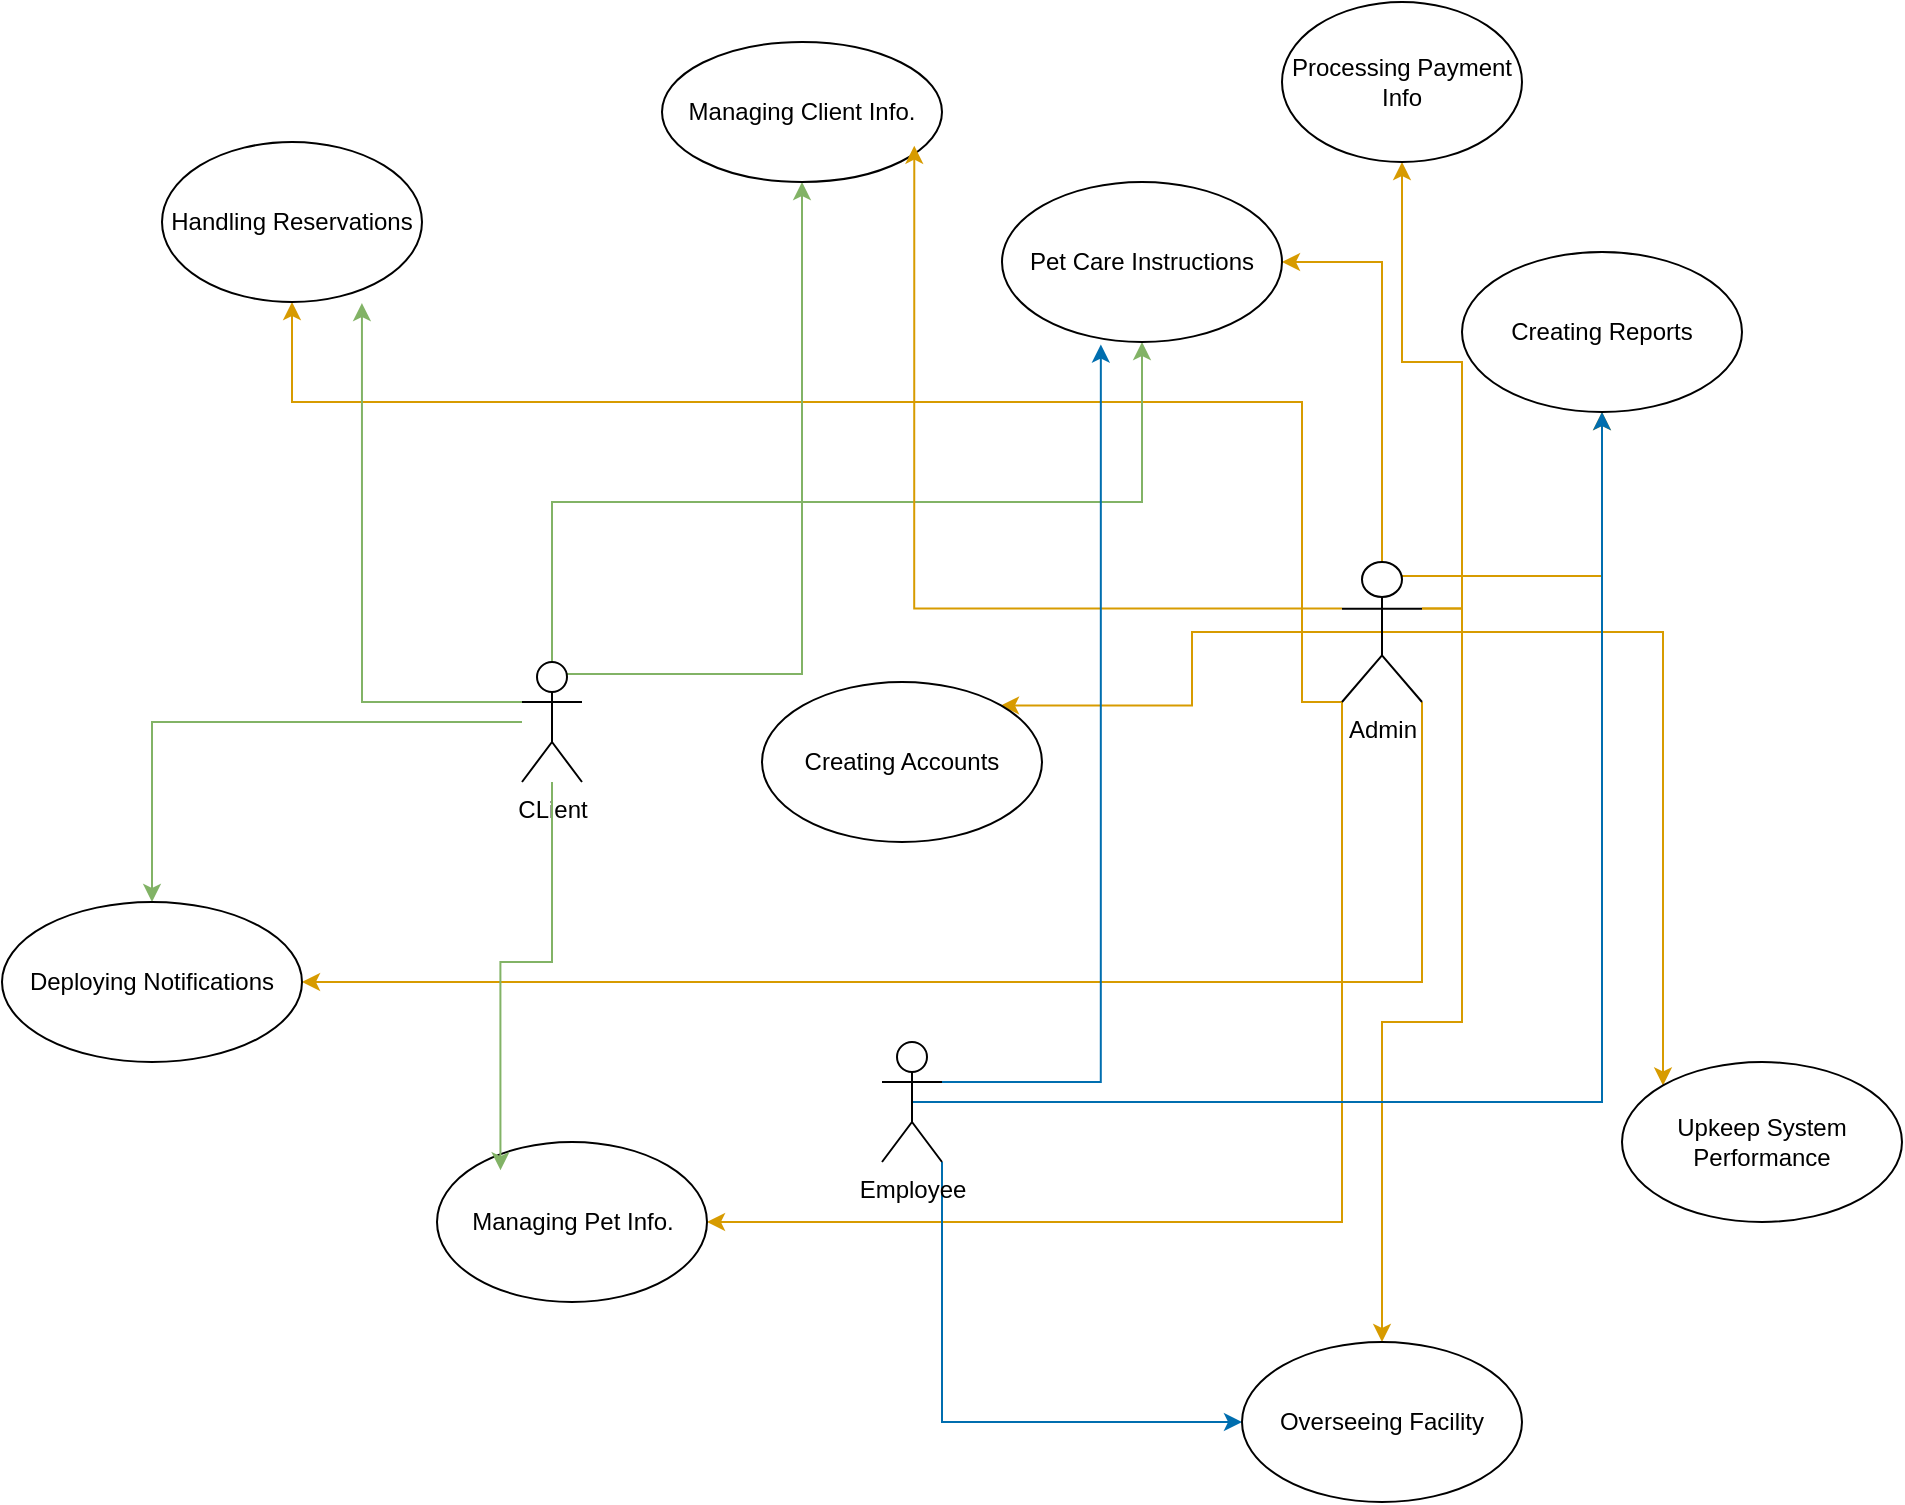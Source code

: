 <mxfile version="24.6.5" type="device">
  <diagram name="Page-1" id="TQXA3-NGzkhPWEnTpOrJ">
    <mxGraphModel dx="2033" dy="703" grid="1" gridSize="10" guides="1" tooltips="1" connect="1" arrows="1" fold="1" page="1" pageScale="1" pageWidth="850" pageHeight="1100" math="0" shadow="0">
      <root>
        <mxCell id="0" />
        <mxCell id="1" parent="0" />
        <mxCell id="mvhrts1h2w41lXXfuZjm-31" style="edgeStyle=orthogonalEdgeStyle;rounded=0;orthogonalLoop=1;jettySize=auto;html=1;exitX=0;exitY=1;exitDx=0;exitDy=0;exitPerimeter=0;entryX=1;entryY=0.5;entryDx=0;entryDy=0;fillColor=#ffe6cc;strokeColor=#d79b00;" edge="1" parent="1" source="mvhrts1h2w41lXXfuZjm-4" target="mvhrts1h2w41lXXfuZjm-10">
          <mxGeometry relative="1" as="geometry" />
        </mxCell>
        <mxCell id="mvhrts1h2w41lXXfuZjm-32" style="edgeStyle=orthogonalEdgeStyle;rounded=0;orthogonalLoop=1;jettySize=auto;html=1;exitX=0;exitY=1;exitDx=0;exitDy=0;exitPerimeter=0;fillColor=#ffe6cc;strokeColor=#d79b00;" edge="1" parent="1" source="mvhrts1h2w41lXXfuZjm-4" target="mvhrts1h2w41lXXfuZjm-11">
          <mxGeometry relative="1" as="geometry">
            <Array as="points">
              <mxPoint x="530" y="330" />
              <mxPoint x="25" y="330" />
            </Array>
          </mxGeometry>
        </mxCell>
        <mxCell id="mvhrts1h2w41lXXfuZjm-34" style="edgeStyle=orthogonalEdgeStyle;rounded=0;orthogonalLoop=1;jettySize=auto;html=1;exitX=1;exitY=0.333;exitDx=0;exitDy=0;exitPerimeter=0;entryX=0.5;entryY=1;entryDx=0;entryDy=0;fillColor=#ffe6cc;strokeColor=#d79b00;" edge="1" parent="1" source="mvhrts1h2w41lXXfuZjm-4" target="mvhrts1h2w41lXXfuZjm-33">
          <mxGeometry relative="1" as="geometry" />
        </mxCell>
        <mxCell id="mvhrts1h2w41lXXfuZjm-35" style="edgeStyle=orthogonalEdgeStyle;rounded=0;orthogonalLoop=1;jettySize=auto;html=1;exitX=0.5;exitY=0;exitDx=0;exitDy=0;exitPerimeter=0;entryX=1;entryY=0.5;entryDx=0;entryDy=0;fillColor=#ffe6cc;strokeColor=#d79b00;" edge="1" parent="1" source="mvhrts1h2w41lXXfuZjm-4" target="mvhrts1h2w41lXXfuZjm-12">
          <mxGeometry relative="1" as="geometry" />
        </mxCell>
        <mxCell id="mvhrts1h2w41lXXfuZjm-36" style="edgeStyle=orthogonalEdgeStyle;rounded=0;orthogonalLoop=1;jettySize=auto;html=1;exitX=1;exitY=1;exitDx=0;exitDy=0;exitPerimeter=0;entryX=1;entryY=0.5;entryDx=0;entryDy=0;fillColor=#ffe6cc;strokeColor=#d79b00;" edge="1" parent="1" source="mvhrts1h2w41lXXfuZjm-4" target="mvhrts1h2w41lXXfuZjm-13">
          <mxGeometry relative="1" as="geometry" />
        </mxCell>
        <mxCell id="mvhrts1h2w41lXXfuZjm-37" style="edgeStyle=orthogonalEdgeStyle;rounded=0;orthogonalLoop=1;jettySize=auto;html=1;exitX=1;exitY=0.333;exitDx=0;exitDy=0;exitPerimeter=0;entryX=0.5;entryY=0;entryDx=0;entryDy=0;fillColor=#ffe6cc;strokeColor=#d79b00;" edge="1" parent="1" source="mvhrts1h2w41lXXfuZjm-4" target="mvhrts1h2w41lXXfuZjm-14">
          <mxGeometry relative="1" as="geometry" />
        </mxCell>
        <mxCell id="mvhrts1h2w41lXXfuZjm-40" style="edgeStyle=orthogonalEdgeStyle;rounded=0;orthogonalLoop=1;jettySize=auto;html=1;exitX=0.75;exitY=0.1;exitDx=0;exitDy=0;exitPerimeter=0;entryX=0.5;entryY=1;entryDx=0;entryDy=0;fillColor=#ffe6cc;strokeColor=#d79b00;" edge="1" parent="1" source="mvhrts1h2w41lXXfuZjm-4" target="mvhrts1h2w41lXXfuZjm-15">
          <mxGeometry relative="1" as="geometry" />
        </mxCell>
        <mxCell id="mvhrts1h2w41lXXfuZjm-41" style="edgeStyle=orthogonalEdgeStyle;rounded=0;orthogonalLoop=1;jettySize=auto;html=1;exitX=0.5;exitY=0.5;exitDx=0;exitDy=0;exitPerimeter=0;entryX=1;entryY=0;entryDx=0;entryDy=0;fillColor=#ffe6cc;strokeColor=#d79b00;" edge="1" parent="1" source="mvhrts1h2w41lXXfuZjm-4" target="mvhrts1h2w41lXXfuZjm-16">
          <mxGeometry relative="1" as="geometry" />
        </mxCell>
        <mxCell id="mvhrts1h2w41lXXfuZjm-42" style="edgeStyle=orthogonalEdgeStyle;rounded=0;orthogonalLoop=1;jettySize=auto;html=1;exitX=0.5;exitY=0.5;exitDx=0;exitDy=0;exitPerimeter=0;entryX=0;entryY=0;entryDx=0;entryDy=0;fillColor=#ffe6cc;strokeColor=#d79b00;" edge="1" parent="1" source="mvhrts1h2w41lXXfuZjm-4" target="mvhrts1h2w41lXXfuZjm-17">
          <mxGeometry relative="1" as="geometry" />
        </mxCell>
        <mxCell id="mvhrts1h2w41lXXfuZjm-4" value="Admin" style="shape=umlActor;verticalLabelPosition=bottom;verticalAlign=top;html=1;outlineConnect=0;" vertex="1" parent="1">
          <mxGeometry x="550" y="410" width="40" height="70" as="geometry" />
        </mxCell>
        <mxCell id="mvhrts1h2w41lXXfuZjm-23" style="edgeStyle=orthogonalEdgeStyle;rounded=0;orthogonalLoop=1;jettySize=auto;html=1;exitX=0.25;exitY=0.1;exitDx=0;exitDy=0;exitPerimeter=0;fillColor=#d5e8d4;strokeColor=#82b366;" edge="1" parent="1" source="mvhrts1h2w41lXXfuZjm-6" target="mvhrts1h2w41lXXfuZjm-8">
          <mxGeometry relative="1" as="geometry">
            <mxPoint x="270" y="330" as="targetPoint" />
          </mxGeometry>
        </mxCell>
        <mxCell id="mvhrts1h2w41lXXfuZjm-25" style="edgeStyle=orthogonalEdgeStyle;rounded=0;orthogonalLoop=1;jettySize=auto;html=1;exitX=0;exitY=0.333;exitDx=0;exitDy=0;exitPerimeter=0;entryX=0.769;entryY=1.007;entryDx=0;entryDy=0;entryPerimeter=0;fillColor=#d5e8d4;strokeColor=#82b366;" edge="1" parent="1" source="mvhrts1h2w41lXXfuZjm-6" target="mvhrts1h2w41lXXfuZjm-11">
          <mxGeometry relative="1" as="geometry">
            <mxPoint x="90" y="340" as="targetPoint" />
          </mxGeometry>
        </mxCell>
        <mxCell id="mvhrts1h2w41lXXfuZjm-26" style="edgeStyle=orthogonalEdgeStyle;rounded=0;orthogonalLoop=1;jettySize=auto;html=1;exitX=0.5;exitY=0;exitDx=0;exitDy=0;exitPerimeter=0;fillColor=#d5e8d4;strokeColor=#82b366;" edge="1" parent="1" source="mvhrts1h2w41lXXfuZjm-6" target="mvhrts1h2w41lXXfuZjm-12">
          <mxGeometry relative="1" as="geometry" />
        </mxCell>
        <mxCell id="mvhrts1h2w41lXXfuZjm-27" value="" style="edgeStyle=orthogonalEdgeStyle;rounded=0;orthogonalLoop=1;jettySize=auto;html=1;fillColor=#d5e8d4;strokeColor=#82b366;" edge="1" parent="1" source="mvhrts1h2w41lXXfuZjm-6" target="mvhrts1h2w41lXXfuZjm-13">
          <mxGeometry relative="1" as="geometry" />
        </mxCell>
        <mxCell id="mvhrts1h2w41lXXfuZjm-6" value="CLient" style="shape=umlActor;verticalLabelPosition=bottom;verticalAlign=top;html=1;outlineConnect=0;" vertex="1" parent="1">
          <mxGeometry x="140" y="460" width="30" height="60" as="geometry" />
        </mxCell>
        <mxCell id="mvhrts1h2w41lXXfuZjm-46" style="edgeStyle=orthogonalEdgeStyle;rounded=0;orthogonalLoop=1;jettySize=auto;html=1;exitX=1;exitY=1;exitDx=0;exitDy=0;exitPerimeter=0;entryX=0;entryY=0.5;entryDx=0;entryDy=0;fillColor=#1ba1e2;strokeColor=#006EAF;" edge="1" parent="1" source="mvhrts1h2w41lXXfuZjm-7" target="mvhrts1h2w41lXXfuZjm-14">
          <mxGeometry relative="1" as="geometry" />
        </mxCell>
        <mxCell id="mvhrts1h2w41lXXfuZjm-47" style="edgeStyle=orthogonalEdgeStyle;rounded=0;orthogonalLoop=1;jettySize=auto;html=1;exitX=0.5;exitY=0.5;exitDx=0;exitDy=0;exitPerimeter=0;fillColor=#1ba1e2;strokeColor=#006EAF;" edge="1" parent="1" source="mvhrts1h2w41lXXfuZjm-7" target="mvhrts1h2w41lXXfuZjm-15">
          <mxGeometry relative="1" as="geometry" />
        </mxCell>
        <mxCell id="mvhrts1h2w41lXXfuZjm-7" value="Employee" style="shape=umlActor;verticalLabelPosition=bottom;verticalAlign=top;html=1;outlineConnect=0;" vertex="1" parent="1">
          <mxGeometry x="320" y="650" width="30" height="60" as="geometry" />
        </mxCell>
        <mxCell id="mvhrts1h2w41lXXfuZjm-8" value="Managing Client Info." style="ellipse;whiteSpace=wrap;html=1;" vertex="1" parent="1">
          <mxGeometry x="210" y="150" width="140" height="70" as="geometry" />
        </mxCell>
        <mxCell id="mvhrts1h2w41lXXfuZjm-10" value="Managing Pet Info." style="ellipse;whiteSpace=wrap;html=1;" vertex="1" parent="1">
          <mxGeometry x="97.5" y="700" width="135" height="80" as="geometry" />
        </mxCell>
        <mxCell id="mvhrts1h2w41lXXfuZjm-11" value="Handling Reservations" style="ellipse;whiteSpace=wrap;html=1;" vertex="1" parent="1">
          <mxGeometry x="-40" y="200" width="130" height="80" as="geometry" />
        </mxCell>
        <mxCell id="mvhrts1h2w41lXXfuZjm-12" value="Pet Care Instructions" style="ellipse;whiteSpace=wrap;html=1;" vertex="1" parent="1">
          <mxGeometry x="380" y="220" width="140" height="80" as="geometry" />
        </mxCell>
        <mxCell id="mvhrts1h2w41lXXfuZjm-13" value="Deploying Notifications" style="ellipse;whiteSpace=wrap;html=1;" vertex="1" parent="1">
          <mxGeometry x="-120" y="580" width="150" height="80" as="geometry" />
        </mxCell>
        <mxCell id="mvhrts1h2w41lXXfuZjm-14" value="Overseeing Facility" style="ellipse;whiteSpace=wrap;html=1;" vertex="1" parent="1">
          <mxGeometry x="500" y="800" width="140" height="80" as="geometry" />
        </mxCell>
        <mxCell id="mvhrts1h2w41lXXfuZjm-15" value="Creating Reports" style="ellipse;whiteSpace=wrap;html=1;" vertex="1" parent="1">
          <mxGeometry x="610" y="255" width="140" height="80" as="geometry" />
        </mxCell>
        <mxCell id="mvhrts1h2w41lXXfuZjm-16" value="Creating Accounts" style="ellipse;whiteSpace=wrap;html=1;" vertex="1" parent="1">
          <mxGeometry x="260" y="470" width="140" height="80" as="geometry" />
        </mxCell>
        <mxCell id="mvhrts1h2w41lXXfuZjm-17" value="Upkeep System Performance" style="ellipse;whiteSpace=wrap;html=1;" vertex="1" parent="1">
          <mxGeometry x="690" y="660" width="140" height="80" as="geometry" />
        </mxCell>
        <mxCell id="mvhrts1h2w41lXXfuZjm-24" style="edgeStyle=orthogonalEdgeStyle;rounded=0;orthogonalLoop=1;jettySize=auto;html=1;entryX=0.235;entryY=0.176;entryDx=0;entryDy=0;entryPerimeter=0;fillColor=#d5e8d4;strokeColor=#82b366;" edge="1" parent="1" source="mvhrts1h2w41lXXfuZjm-6" target="mvhrts1h2w41lXXfuZjm-10">
          <mxGeometry relative="1" as="geometry" />
        </mxCell>
        <mxCell id="mvhrts1h2w41lXXfuZjm-29" style="edgeStyle=orthogonalEdgeStyle;rounded=0;orthogonalLoop=1;jettySize=auto;html=1;exitX=0;exitY=0.333;exitDx=0;exitDy=0;exitPerimeter=0;entryX=0.901;entryY=0.741;entryDx=0;entryDy=0;entryPerimeter=0;fillColor=#ffe6cc;strokeColor=#d79b00;" edge="1" parent="1" source="mvhrts1h2w41lXXfuZjm-4" target="mvhrts1h2w41lXXfuZjm-8">
          <mxGeometry relative="1" as="geometry" />
        </mxCell>
        <mxCell id="mvhrts1h2w41lXXfuZjm-33" value="Processing Payment Info" style="ellipse;whiteSpace=wrap;html=1;" vertex="1" parent="1">
          <mxGeometry x="520" y="130" width="120" height="80" as="geometry" />
        </mxCell>
        <mxCell id="mvhrts1h2w41lXXfuZjm-45" style="edgeStyle=orthogonalEdgeStyle;rounded=0;orthogonalLoop=1;jettySize=auto;html=1;exitX=1;exitY=0.333;exitDx=0;exitDy=0;exitPerimeter=0;entryX=0.353;entryY=1.016;entryDx=0;entryDy=0;entryPerimeter=0;fillColor=#1ba1e2;strokeColor=#006EAF;" edge="1" parent="1" source="mvhrts1h2w41lXXfuZjm-7" target="mvhrts1h2w41lXXfuZjm-12">
          <mxGeometry relative="1" as="geometry" />
        </mxCell>
      </root>
    </mxGraphModel>
  </diagram>
</mxfile>
